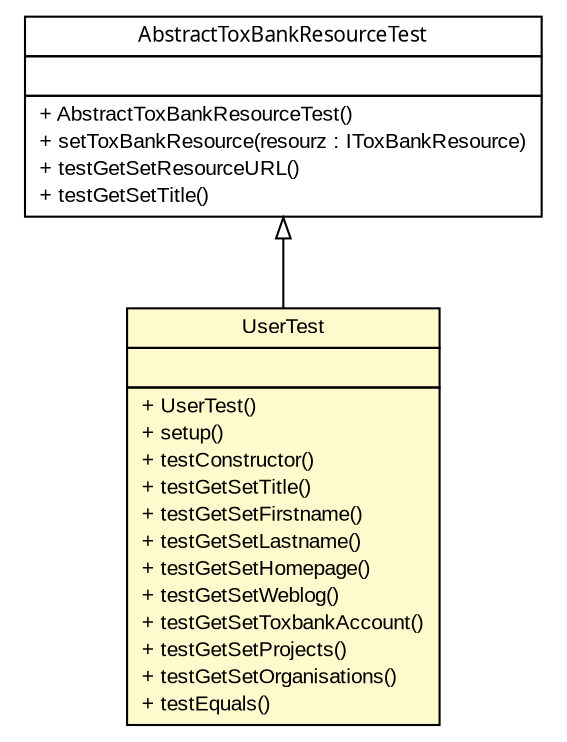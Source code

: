 #!/usr/local/bin/dot
#
# Class diagram 
# Generated by UmlGraph version 4.6 (http://www.spinellis.gr/sw/umlgraph)
#

digraph G {
	edge [fontname="arial",fontsize=10,labelfontname="arial",labelfontsize=10];
	node [fontname="arial",fontsize=10,shape=plaintext];
	// net.toxbank.client.resource.UserTest
	c333 [label=<<table border="0" cellborder="1" cellspacing="0" cellpadding="2" port="p" bgcolor="lemonChiffon" href="./UserTest.html">
		<tr><td><table border="0" cellspacing="0" cellpadding="1">
			<tr><td> UserTest </td></tr>
		</table></td></tr>
		<tr><td><table border="0" cellspacing="0" cellpadding="1">
			<tr><td align="left">  </td></tr>
		</table></td></tr>
		<tr><td><table border="0" cellspacing="0" cellpadding="1">
			<tr><td align="left"> + UserTest() </td></tr>
			<tr><td align="left"> + setup() </td></tr>
			<tr><td align="left"> + testConstructor() </td></tr>
			<tr><td align="left"> + testGetSetTitle() </td></tr>
			<tr><td align="left"> + testGetSetFirstname() </td></tr>
			<tr><td align="left"> + testGetSetLastname() </td></tr>
			<tr><td align="left"> + testGetSetHomepage() </td></tr>
			<tr><td align="left"> + testGetSetWeblog() </td></tr>
			<tr><td align="left"> + testGetSetToxbankAccount() </td></tr>
			<tr><td align="left"> + testGetSetProjects() </td></tr>
			<tr><td align="left"> + testGetSetOrganisations() </td></tr>
			<tr><td align="left"> + testEquals() </td></tr>
		</table></td></tr>
		</table>>, fontname="arial", fontcolor="black", fontsize=10.0];
	// net.toxbank.client.resource.AbstractToxBankResourceTest
	c344 [label=<<table border="0" cellborder="1" cellspacing="0" cellpadding="2" port="p" href="./AbstractToxBankResourceTest.html">
		<tr><td><table border="0" cellspacing="0" cellpadding="1">
			<tr><td><font face="ariali"> AbstractToxBankResourceTest </font></td></tr>
		</table></td></tr>
		<tr><td><table border="0" cellspacing="0" cellpadding="1">
			<tr><td align="left">  </td></tr>
		</table></td></tr>
		<tr><td><table border="0" cellspacing="0" cellpadding="1">
			<tr><td align="left"> + AbstractToxBankResourceTest() </td></tr>
			<tr><td align="left"> + setToxBankResource(resourz : IToxBankResource) </td></tr>
			<tr><td align="left"> + testGetSetResourceURL() </td></tr>
			<tr><td align="left"> + testGetSetTitle() </td></tr>
		</table></td></tr>
		</table>>, fontname="arial", fontcolor="black", fontsize=10.0];
	//net.toxbank.client.resource.UserTest extends net.toxbank.client.resource.AbstractToxBankResourceTest
	c344:p -> c333:p [dir=back,arrowtail=empty];
}

